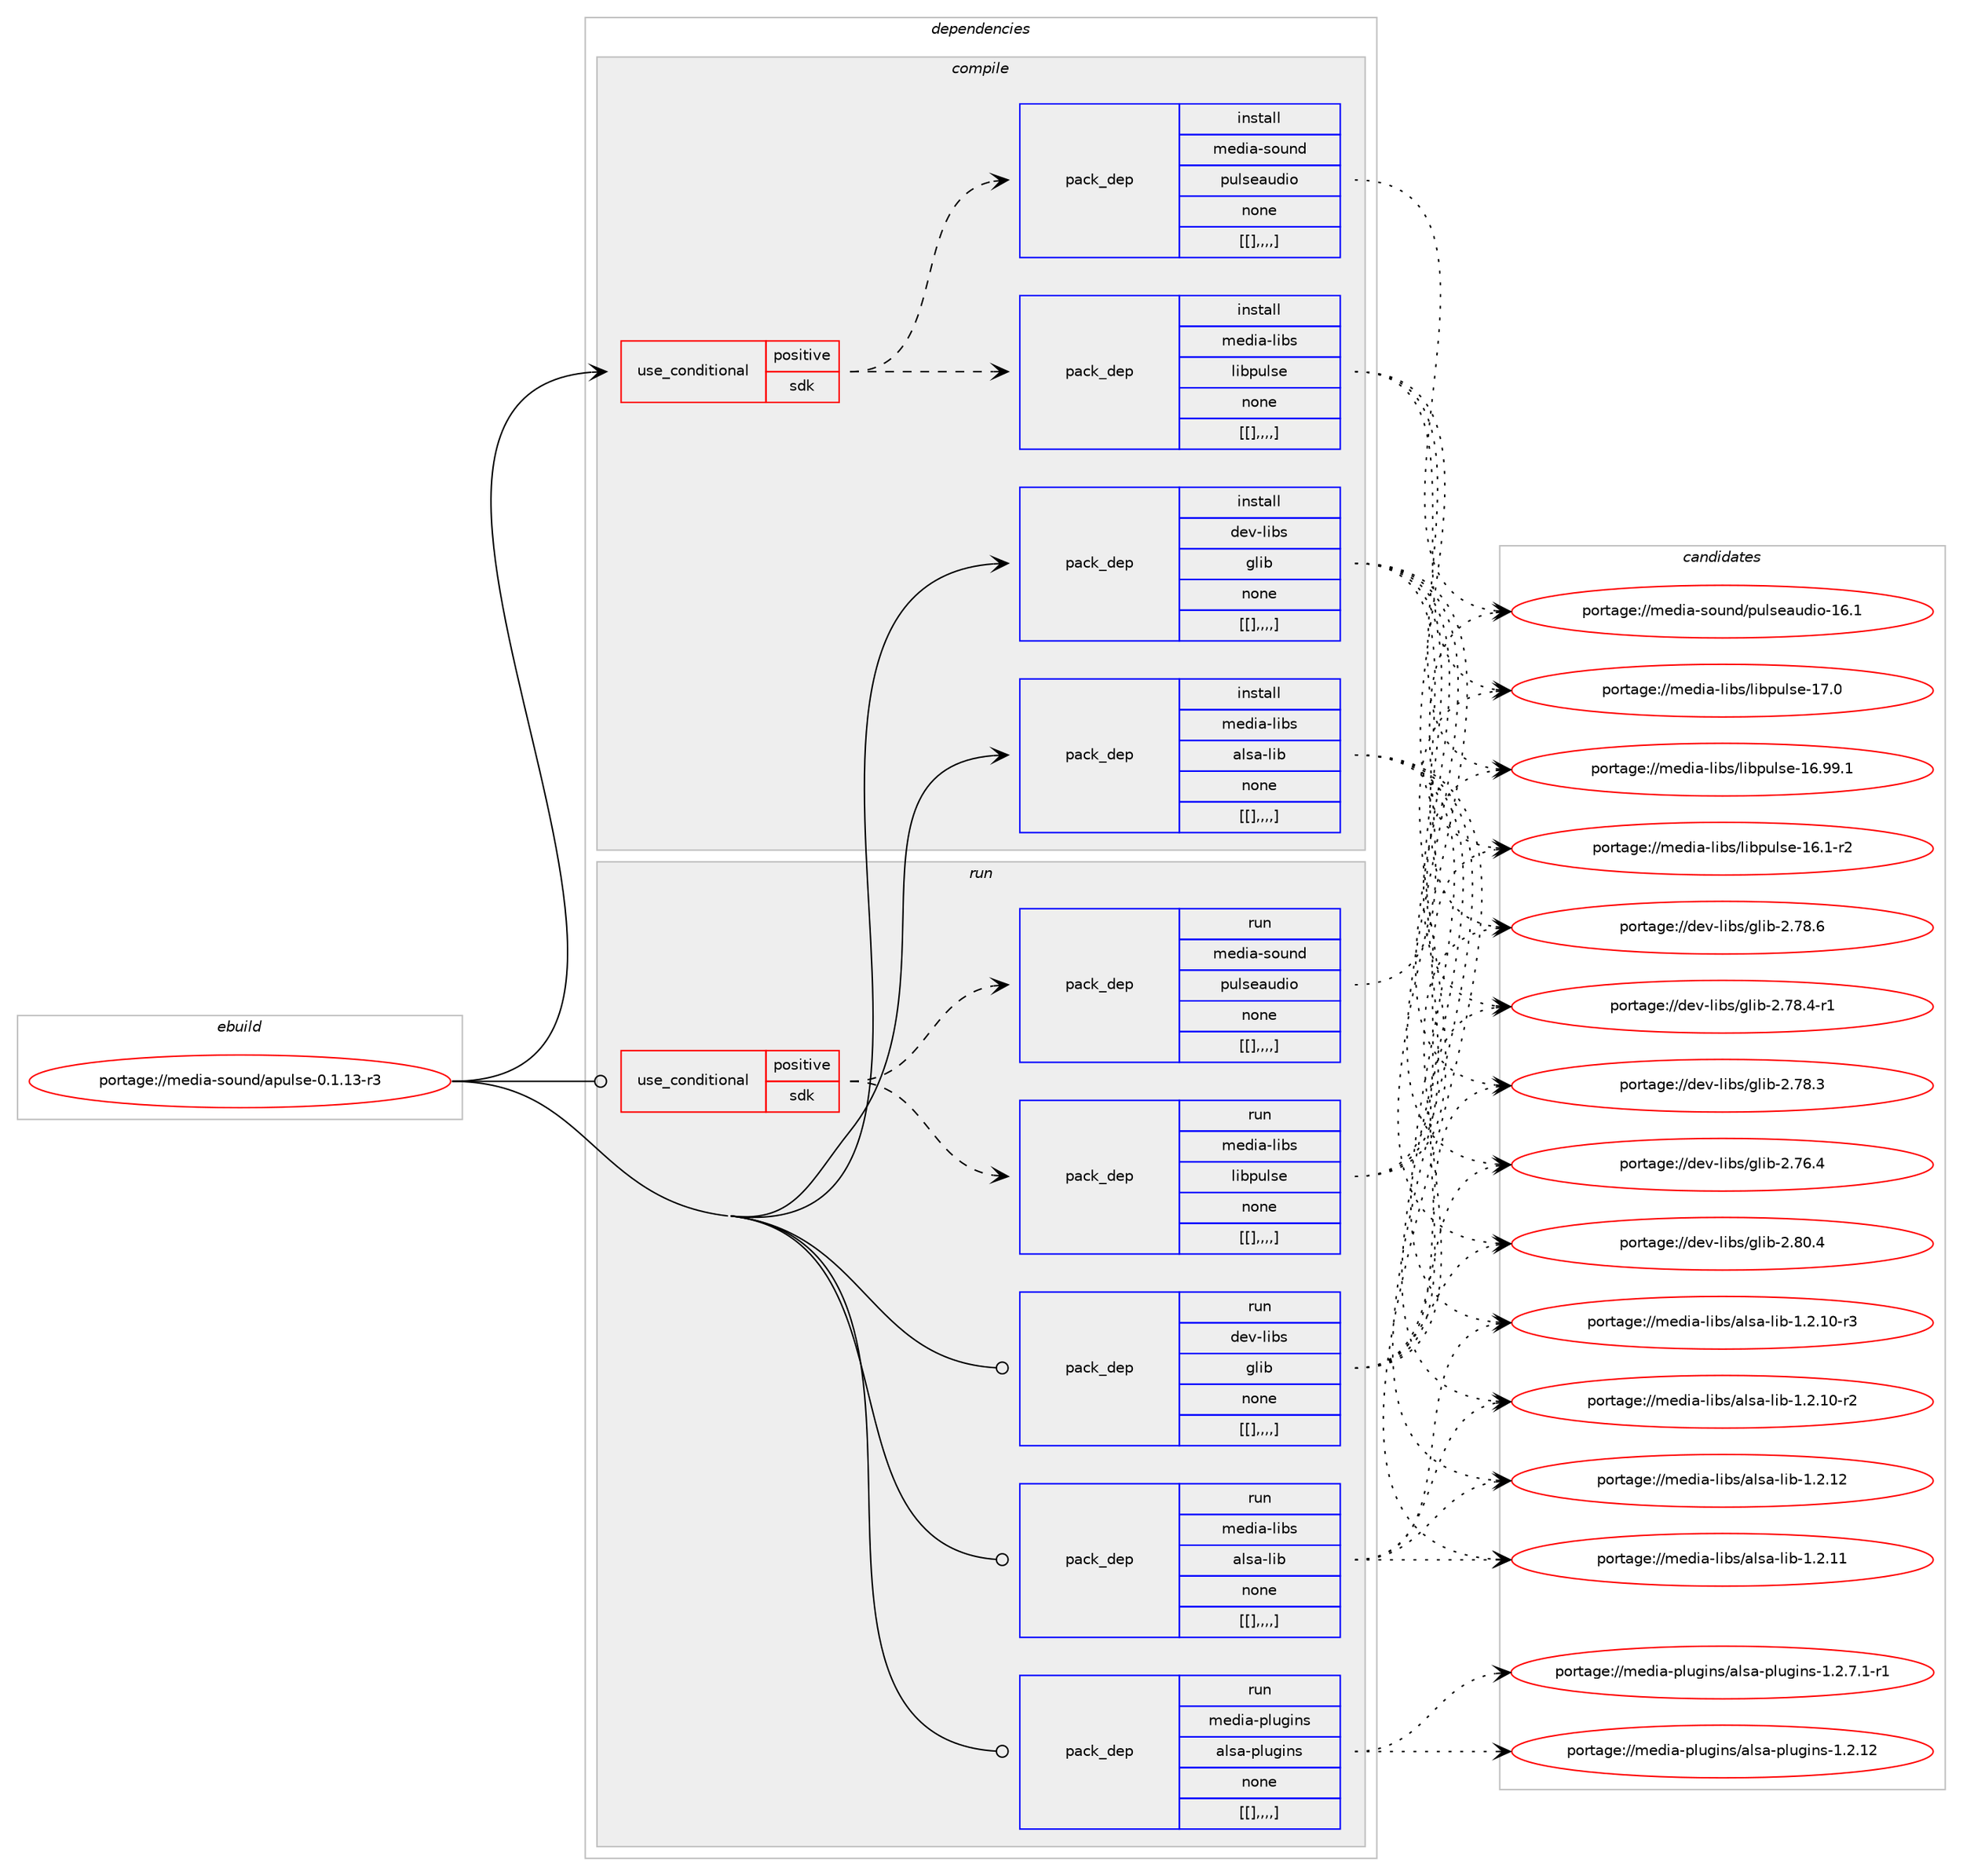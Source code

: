 digraph prolog {

# *************
# Graph options
# *************

newrank=true;
concentrate=true;
compound=true;
graph [rankdir=LR,fontname=Helvetica,fontsize=10,ranksep=1.5];#, ranksep=2.5, nodesep=0.2];
edge  [arrowhead=vee];
node  [fontname=Helvetica,fontsize=10];

# **********
# The ebuild
# **********

subgraph cluster_leftcol {
color=gray;
label=<<i>ebuild</i>>;
id [label="portage://media-sound/apulse-0.1.13-r3", color=red, width=4, href="../media-sound/apulse-0.1.13-r3.svg"];
}

# ****************
# The dependencies
# ****************

subgraph cluster_midcol {
color=gray;
label=<<i>dependencies</i>>;
subgraph cluster_compile {
fillcolor="#eeeeee";
style=filled;
label=<<i>compile</i>>;
subgraph cond82763 {
dependency328635 [label=<<TABLE BORDER="0" CELLBORDER="1" CELLSPACING="0" CELLPADDING="4"><TR><TD ROWSPAN="3" CELLPADDING="10">use_conditional</TD></TR><TR><TD>positive</TD></TR><TR><TD>sdk</TD></TR></TABLE>>, shape=none, color=red];
subgraph pack243278 {
dependency328636 [label=<<TABLE BORDER="0" CELLBORDER="1" CELLSPACING="0" CELLPADDING="4" WIDTH="220"><TR><TD ROWSPAN="6" CELLPADDING="30">pack_dep</TD></TR><TR><TD WIDTH="110">install</TD></TR><TR><TD>media-libs</TD></TR><TR><TD>libpulse</TD></TR><TR><TD>none</TD></TR><TR><TD>[[],,,,]</TD></TR></TABLE>>, shape=none, color=blue];
}
dependency328635:e -> dependency328636:w [weight=20,style="dashed",arrowhead="vee"];
subgraph pack243279 {
dependency328637 [label=<<TABLE BORDER="0" CELLBORDER="1" CELLSPACING="0" CELLPADDING="4" WIDTH="220"><TR><TD ROWSPAN="6" CELLPADDING="30">pack_dep</TD></TR><TR><TD WIDTH="110">install</TD></TR><TR><TD>media-sound</TD></TR><TR><TD>pulseaudio</TD></TR><TR><TD>none</TD></TR><TR><TD>[[],,,,]</TD></TR></TABLE>>, shape=none, color=blue];
}
dependency328635:e -> dependency328637:w [weight=20,style="dashed",arrowhead="vee"];
}
id:e -> dependency328635:w [weight=20,style="solid",arrowhead="vee"];
subgraph pack243280 {
dependency328638 [label=<<TABLE BORDER="0" CELLBORDER="1" CELLSPACING="0" CELLPADDING="4" WIDTH="220"><TR><TD ROWSPAN="6" CELLPADDING="30">pack_dep</TD></TR><TR><TD WIDTH="110">install</TD></TR><TR><TD>dev-libs</TD></TR><TR><TD>glib</TD></TR><TR><TD>none</TD></TR><TR><TD>[[],,,,]</TD></TR></TABLE>>, shape=none, color=blue];
}
id:e -> dependency328638:w [weight=20,style="solid",arrowhead="vee"];
subgraph pack243281 {
dependency328639 [label=<<TABLE BORDER="0" CELLBORDER="1" CELLSPACING="0" CELLPADDING="4" WIDTH="220"><TR><TD ROWSPAN="6" CELLPADDING="30">pack_dep</TD></TR><TR><TD WIDTH="110">install</TD></TR><TR><TD>media-libs</TD></TR><TR><TD>alsa-lib</TD></TR><TR><TD>none</TD></TR><TR><TD>[[],,,,]</TD></TR></TABLE>>, shape=none, color=blue];
}
id:e -> dependency328639:w [weight=20,style="solid",arrowhead="vee"];
}
subgraph cluster_compileandrun {
fillcolor="#eeeeee";
style=filled;
label=<<i>compile and run</i>>;
}
subgraph cluster_run {
fillcolor="#eeeeee";
style=filled;
label=<<i>run</i>>;
subgraph cond82764 {
dependency328640 [label=<<TABLE BORDER="0" CELLBORDER="1" CELLSPACING="0" CELLPADDING="4"><TR><TD ROWSPAN="3" CELLPADDING="10">use_conditional</TD></TR><TR><TD>positive</TD></TR><TR><TD>sdk</TD></TR></TABLE>>, shape=none, color=red];
subgraph pack243282 {
dependency328641 [label=<<TABLE BORDER="0" CELLBORDER="1" CELLSPACING="0" CELLPADDING="4" WIDTH="220"><TR><TD ROWSPAN="6" CELLPADDING="30">pack_dep</TD></TR><TR><TD WIDTH="110">run</TD></TR><TR><TD>media-libs</TD></TR><TR><TD>libpulse</TD></TR><TR><TD>none</TD></TR><TR><TD>[[],,,,]</TD></TR></TABLE>>, shape=none, color=blue];
}
dependency328640:e -> dependency328641:w [weight=20,style="dashed",arrowhead="vee"];
subgraph pack243283 {
dependency328642 [label=<<TABLE BORDER="0" CELLBORDER="1" CELLSPACING="0" CELLPADDING="4" WIDTH="220"><TR><TD ROWSPAN="6" CELLPADDING="30">pack_dep</TD></TR><TR><TD WIDTH="110">run</TD></TR><TR><TD>media-sound</TD></TR><TR><TD>pulseaudio</TD></TR><TR><TD>none</TD></TR><TR><TD>[[],,,,]</TD></TR></TABLE>>, shape=none, color=blue];
}
dependency328640:e -> dependency328642:w [weight=20,style="dashed",arrowhead="vee"];
}
id:e -> dependency328640:w [weight=20,style="solid",arrowhead="odot"];
subgraph pack243284 {
dependency328643 [label=<<TABLE BORDER="0" CELLBORDER="1" CELLSPACING="0" CELLPADDING="4" WIDTH="220"><TR><TD ROWSPAN="6" CELLPADDING="30">pack_dep</TD></TR><TR><TD WIDTH="110">run</TD></TR><TR><TD>dev-libs</TD></TR><TR><TD>glib</TD></TR><TR><TD>none</TD></TR><TR><TD>[[],,,,]</TD></TR></TABLE>>, shape=none, color=blue];
}
id:e -> dependency328643:w [weight=20,style="solid",arrowhead="odot"];
subgraph pack243285 {
dependency328644 [label=<<TABLE BORDER="0" CELLBORDER="1" CELLSPACING="0" CELLPADDING="4" WIDTH="220"><TR><TD ROWSPAN="6" CELLPADDING="30">pack_dep</TD></TR><TR><TD WIDTH="110">run</TD></TR><TR><TD>media-libs</TD></TR><TR><TD>alsa-lib</TD></TR><TR><TD>none</TD></TR><TR><TD>[[],,,,]</TD></TR></TABLE>>, shape=none, color=blue];
}
id:e -> dependency328644:w [weight=20,style="solid",arrowhead="odot"];
subgraph pack243286 {
dependency328645 [label=<<TABLE BORDER="0" CELLBORDER="1" CELLSPACING="0" CELLPADDING="4" WIDTH="220"><TR><TD ROWSPAN="6" CELLPADDING="30">pack_dep</TD></TR><TR><TD WIDTH="110">run</TD></TR><TR><TD>media-plugins</TD></TR><TR><TD>alsa-plugins</TD></TR><TR><TD>none</TD></TR><TR><TD>[[],,,,]</TD></TR></TABLE>>, shape=none, color=blue];
}
id:e -> dependency328645:w [weight=20,style="solid",arrowhead="odot"];
}
}

# **************
# The candidates
# **************

subgraph cluster_choices {
rank=same;
color=gray;
label=<<i>candidates</i>>;

subgraph choice243278 {
color=black;
nodesep=1;
choice10910110010597451081059811547108105981121171081151014549554648 [label="portage://media-libs/libpulse-17.0", color=red, width=4,href="../media-libs/libpulse-17.0.svg"];
choice10910110010597451081059811547108105981121171081151014549544657574649 [label="portage://media-libs/libpulse-16.99.1", color=red, width=4,href="../media-libs/libpulse-16.99.1.svg"];
choice109101100105974510810598115471081059811211710811510145495446494511450 [label="portage://media-libs/libpulse-16.1-r2", color=red, width=4,href="../media-libs/libpulse-16.1-r2.svg"];
dependency328636:e -> choice10910110010597451081059811547108105981121171081151014549554648:w [style=dotted,weight="100"];
dependency328636:e -> choice10910110010597451081059811547108105981121171081151014549544657574649:w [style=dotted,weight="100"];
dependency328636:e -> choice109101100105974510810598115471081059811211710811510145495446494511450:w [style=dotted,weight="100"];
}
subgraph choice243279 {
color=black;
nodesep=1;
choice109101100105974511511111711010047112117108115101971171001051114549544649 [label="portage://media-sound/pulseaudio-16.1", color=red, width=4,href="../media-sound/pulseaudio-16.1.svg"];
dependency328637:e -> choice109101100105974511511111711010047112117108115101971171001051114549544649:w [style=dotted,weight="100"];
}
subgraph choice243280 {
color=black;
nodesep=1;
choice1001011184510810598115471031081059845504656484652 [label="portage://dev-libs/glib-2.80.4", color=red, width=4,href="../dev-libs/glib-2.80.4.svg"];
choice1001011184510810598115471031081059845504655564654 [label="portage://dev-libs/glib-2.78.6", color=red, width=4,href="../dev-libs/glib-2.78.6.svg"];
choice10010111845108105981154710310810598455046555646524511449 [label="portage://dev-libs/glib-2.78.4-r1", color=red, width=4,href="../dev-libs/glib-2.78.4-r1.svg"];
choice1001011184510810598115471031081059845504655564651 [label="portage://dev-libs/glib-2.78.3", color=red, width=4,href="../dev-libs/glib-2.78.3.svg"];
choice1001011184510810598115471031081059845504655544652 [label="portage://dev-libs/glib-2.76.4", color=red, width=4,href="../dev-libs/glib-2.76.4.svg"];
dependency328638:e -> choice1001011184510810598115471031081059845504656484652:w [style=dotted,weight="100"];
dependency328638:e -> choice1001011184510810598115471031081059845504655564654:w [style=dotted,weight="100"];
dependency328638:e -> choice10010111845108105981154710310810598455046555646524511449:w [style=dotted,weight="100"];
dependency328638:e -> choice1001011184510810598115471031081059845504655564651:w [style=dotted,weight="100"];
dependency328638:e -> choice1001011184510810598115471031081059845504655544652:w [style=dotted,weight="100"];
}
subgraph choice243281 {
color=black;
nodesep=1;
choice109101100105974510810598115479710811597451081059845494650464950 [label="portage://media-libs/alsa-lib-1.2.12", color=red, width=4,href="../media-libs/alsa-lib-1.2.12.svg"];
choice109101100105974510810598115479710811597451081059845494650464949 [label="portage://media-libs/alsa-lib-1.2.11", color=red, width=4,href="../media-libs/alsa-lib-1.2.11.svg"];
choice1091011001059745108105981154797108115974510810598454946504649484511451 [label="portage://media-libs/alsa-lib-1.2.10-r3", color=red, width=4,href="../media-libs/alsa-lib-1.2.10-r3.svg"];
choice1091011001059745108105981154797108115974510810598454946504649484511450 [label="portage://media-libs/alsa-lib-1.2.10-r2", color=red, width=4,href="../media-libs/alsa-lib-1.2.10-r2.svg"];
dependency328639:e -> choice109101100105974510810598115479710811597451081059845494650464950:w [style=dotted,weight="100"];
dependency328639:e -> choice109101100105974510810598115479710811597451081059845494650464949:w [style=dotted,weight="100"];
dependency328639:e -> choice1091011001059745108105981154797108115974510810598454946504649484511451:w [style=dotted,weight="100"];
dependency328639:e -> choice1091011001059745108105981154797108115974510810598454946504649484511450:w [style=dotted,weight="100"];
}
subgraph choice243282 {
color=black;
nodesep=1;
choice10910110010597451081059811547108105981121171081151014549554648 [label="portage://media-libs/libpulse-17.0", color=red, width=4,href="../media-libs/libpulse-17.0.svg"];
choice10910110010597451081059811547108105981121171081151014549544657574649 [label="portage://media-libs/libpulse-16.99.1", color=red, width=4,href="../media-libs/libpulse-16.99.1.svg"];
choice109101100105974510810598115471081059811211710811510145495446494511450 [label="portage://media-libs/libpulse-16.1-r2", color=red, width=4,href="../media-libs/libpulse-16.1-r2.svg"];
dependency328641:e -> choice10910110010597451081059811547108105981121171081151014549554648:w [style=dotted,weight="100"];
dependency328641:e -> choice10910110010597451081059811547108105981121171081151014549544657574649:w [style=dotted,weight="100"];
dependency328641:e -> choice109101100105974510810598115471081059811211710811510145495446494511450:w [style=dotted,weight="100"];
}
subgraph choice243283 {
color=black;
nodesep=1;
choice109101100105974511511111711010047112117108115101971171001051114549544649 [label="portage://media-sound/pulseaudio-16.1", color=red, width=4,href="../media-sound/pulseaudio-16.1.svg"];
dependency328642:e -> choice109101100105974511511111711010047112117108115101971171001051114549544649:w [style=dotted,weight="100"];
}
subgraph choice243284 {
color=black;
nodesep=1;
choice1001011184510810598115471031081059845504656484652 [label="portage://dev-libs/glib-2.80.4", color=red, width=4,href="../dev-libs/glib-2.80.4.svg"];
choice1001011184510810598115471031081059845504655564654 [label="portage://dev-libs/glib-2.78.6", color=red, width=4,href="../dev-libs/glib-2.78.6.svg"];
choice10010111845108105981154710310810598455046555646524511449 [label="portage://dev-libs/glib-2.78.4-r1", color=red, width=4,href="../dev-libs/glib-2.78.4-r1.svg"];
choice1001011184510810598115471031081059845504655564651 [label="portage://dev-libs/glib-2.78.3", color=red, width=4,href="../dev-libs/glib-2.78.3.svg"];
choice1001011184510810598115471031081059845504655544652 [label="portage://dev-libs/glib-2.76.4", color=red, width=4,href="../dev-libs/glib-2.76.4.svg"];
dependency328643:e -> choice1001011184510810598115471031081059845504656484652:w [style=dotted,weight="100"];
dependency328643:e -> choice1001011184510810598115471031081059845504655564654:w [style=dotted,weight="100"];
dependency328643:e -> choice10010111845108105981154710310810598455046555646524511449:w [style=dotted,weight="100"];
dependency328643:e -> choice1001011184510810598115471031081059845504655564651:w [style=dotted,weight="100"];
dependency328643:e -> choice1001011184510810598115471031081059845504655544652:w [style=dotted,weight="100"];
}
subgraph choice243285 {
color=black;
nodesep=1;
choice109101100105974510810598115479710811597451081059845494650464950 [label="portage://media-libs/alsa-lib-1.2.12", color=red, width=4,href="../media-libs/alsa-lib-1.2.12.svg"];
choice109101100105974510810598115479710811597451081059845494650464949 [label="portage://media-libs/alsa-lib-1.2.11", color=red, width=4,href="../media-libs/alsa-lib-1.2.11.svg"];
choice1091011001059745108105981154797108115974510810598454946504649484511451 [label="portage://media-libs/alsa-lib-1.2.10-r3", color=red, width=4,href="../media-libs/alsa-lib-1.2.10-r3.svg"];
choice1091011001059745108105981154797108115974510810598454946504649484511450 [label="portage://media-libs/alsa-lib-1.2.10-r2", color=red, width=4,href="../media-libs/alsa-lib-1.2.10-r2.svg"];
dependency328644:e -> choice109101100105974510810598115479710811597451081059845494650464950:w [style=dotted,weight="100"];
dependency328644:e -> choice109101100105974510810598115479710811597451081059845494650464949:w [style=dotted,weight="100"];
dependency328644:e -> choice1091011001059745108105981154797108115974510810598454946504649484511451:w [style=dotted,weight="100"];
dependency328644:e -> choice1091011001059745108105981154797108115974510810598454946504649484511450:w [style=dotted,weight="100"];
}
subgraph choice243286 {
color=black;
nodesep=1;
choice10910110010597451121081171031051101154797108115974511210811710310511011545494650464950 [label="portage://media-plugins/alsa-plugins-1.2.12", color=red, width=4,href="../media-plugins/alsa-plugins-1.2.12.svg"];
choice10910110010597451121081171031051101154797108115974511210811710310511011545494650465546494511449 [label="portage://media-plugins/alsa-plugins-1.2.7.1-r1", color=red, width=4,href="../media-plugins/alsa-plugins-1.2.7.1-r1.svg"];
dependency328645:e -> choice10910110010597451121081171031051101154797108115974511210811710310511011545494650464950:w [style=dotted,weight="100"];
dependency328645:e -> choice10910110010597451121081171031051101154797108115974511210811710310511011545494650465546494511449:w [style=dotted,weight="100"];
}
}

}
